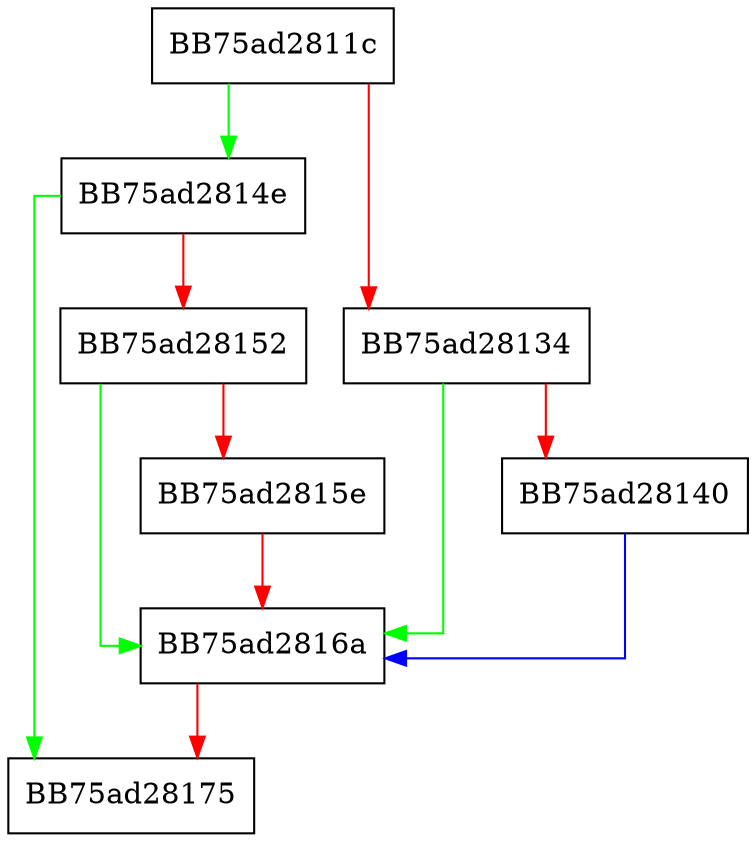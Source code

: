 digraph WrapperWSCEnumNameSpaceProviders {
  node [shape="box"];
  graph [splines=ortho];
  BB75ad2811c -> BB75ad2814e [color="green"];
  BB75ad2811c -> BB75ad28134 [color="red"];
  BB75ad28134 -> BB75ad2816a [color="green"];
  BB75ad28134 -> BB75ad28140 [color="red"];
  BB75ad28140 -> BB75ad2816a [color="blue"];
  BB75ad2814e -> BB75ad28175 [color="green"];
  BB75ad2814e -> BB75ad28152 [color="red"];
  BB75ad28152 -> BB75ad2816a [color="green"];
  BB75ad28152 -> BB75ad2815e [color="red"];
  BB75ad2815e -> BB75ad2816a [color="red"];
  BB75ad2816a -> BB75ad28175 [color="red"];
}